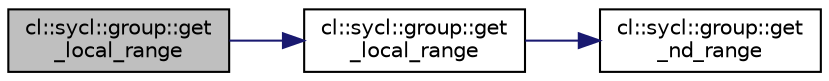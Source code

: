 digraph "cl::sycl::group::get_local_range"
{
 // INTERACTIVE_SVG=YES
  bgcolor="transparent";
  edge [fontname="Helvetica",fontsize="10",labelfontname="Helvetica",labelfontsize="10"];
  node [fontname="Helvetica",fontsize="10",shape=record];
  rankdir="LR";
  Node1 [label="cl::sycl::group::get\l_local_range",height=0.2,width=0.4,color="black", fillcolor="grey75", style="filled", fontcolor="black"];
  Node1 -> Node2 [color="midnightblue",fontsize="10",style="solid",fontname="Helvetica"];
  Node2 [label="cl::sycl::group::get\l_local_range",height=0.2,width=0.4,color="black",URL="$group__parallelism.html#a34443b10048ef7bf76e609faba9399f5",tooltip="Get the local range for this work_group. "];
  Node2 -> Node3 [color="midnightblue",fontsize="10",style="solid",fontname="Helvetica"];
  Node3 [label="cl::sycl::group::get\l_nd_range",height=0.2,width=0.4,color="black",URL="$group__parallelism.html#a85e5894039de77befed845734e305a93"];
}
